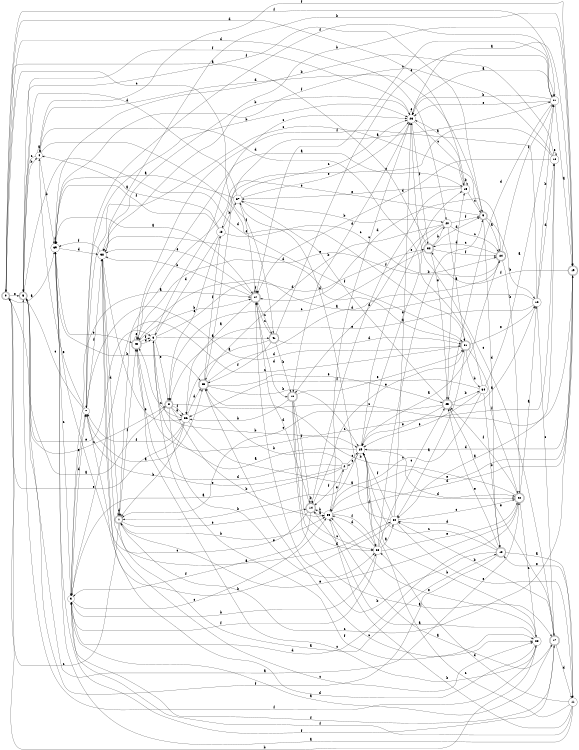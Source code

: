 digraph n34_7 {
__start0 [label="" shape="none"];

rankdir=LR;
size="8,5";

s0 [style="rounded,filled", color="black", fillcolor="white" shape="doublecircle", label="0"];
s1 [style="rounded,filled", color="black", fillcolor="white" shape="doublecircle", label="1"];
s2 [style="filled", color="black", fillcolor="white" shape="circle", label="2"];
s3 [style="filled", color="black", fillcolor="white" shape="circle", label="3"];
s4 [style="filled", color="black", fillcolor="white" shape="circle", label="4"];
s5 [style="rounded,filled", color="black", fillcolor="white" shape="doublecircle", label="5"];
s6 [style="filled", color="black", fillcolor="white" shape="circle", label="6"];
s7 [style="filled", color="black", fillcolor="white" shape="circle", label="7"];
s8 [style="rounded,filled", color="black", fillcolor="white" shape="doublecircle", label="8"];
s9 [style="rounded,filled", color="black", fillcolor="white" shape="doublecircle", label="9"];
s10 [style="rounded,filled", color="black", fillcolor="white" shape="doublecircle", label="10"];
s11 [style="filled", color="black", fillcolor="white" shape="circle", label="11"];
s12 [style="filled", color="black", fillcolor="white" shape="circle", label="12"];
s13 [style="filled", color="black", fillcolor="white" shape="circle", label="13"];
s14 [style="rounded,filled", color="black", fillcolor="white" shape="doublecircle", label="14"];
s15 [style="filled", color="black", fillcolor="white" shape="circle", label="15"];
s16 [style="filled", color="black", fillcolor="white" shape="circle", label="16"];
s17 [style="rounded,filled", color="black", fillcolor="white" shape="doublecircle", label="17"];
s18 [style="rounded,filled", color="black", fillcolor="white" shape="doublecircle", label="18"];
s19 [style="rounded,filled", color="black", fillcolor="white" shape="doublecircle", label="19"];
s20 [style="filled", color="black", fillcolor="white" shape="circle", label="20"];
s21 [style="filled", color="black", fillcolor="white" shape="circle", label="21"];
s22 [style="rounded,filled", color="black", fillcolor="white" shape="doublecircle", label="22"];
s23 [style="filled", color="black", fillcolor="white" shape="circle", label="23"];
s24 [style="rounded,filled", color="black", fillcolor="white" shape="doublecircle", label="24"];
s25 [style="rounded,filled", color="black", fillcolor="white" shape="doublecircle", label="25"];
s26 [style="filled", color="black", fillcolor="white" shape="circle", label="26"];
s27 [style="rounded,filled", color="black", fillcolor="white" shape="doublecircle", label="27"];
s28 [style="filled", color="black", fillcolor="white" shape="circle", label="28"];
s29 [style="filled", color="black", fillcolor="white" shape="circle", label="29"];
s30 [style="filled", color="black", fillcolor="white" shape="circle", label="30"];
s31 [style="rounded,filled", color="black", fillcolor="white" shape="doublecircle", label="31"];
s32 [style="rounded,filled", color="black", fillcolor="white" shape="doublecircle", label="32"];
s33 [style="filled", color="black", fillcolor="white" shape="circle", label="33"];
s34 [style="filled", color="black", fillcolor="white" shape="circle", label="34"];
s35 [style="rounded,filled", color="black", fillcolor="white" shape="doublecircle", label="35"];
s36 [style="filled", color="black", fillcolor="white" shape="circle", label="36"];
s37 [style="filled", color="black", fillcolor="white" shape="circle", label="37"];
s38 [style="filled", color="black", fillcolor="white" shape="circle", label="38"];
s39 [style="filled", color="black", fillcolor="white" shape="circle", label="39"];
s40 [style="rounded,filled", color="black", fillcolor="white" shape="doublecircle", label="40"];
s41 [style="rounded,filled", color="black", fillcolor="white" shape="doublecircle", label="41"];
s0 -> s39 [label="a"];
s0 -> s28 [label="b"];
s0 -> s41 [label="c"];
s0 -> s20 [label="d"];
s0 -> s5 [label="e"];
s0 -> s21 [label="f"];
s1 -> s18 [label="a"];
s1 -> s33 [label="b"];
s1 -> s0 [label="c"];
s1 -> s1 [label="d"];
s1 -> s14 [label="e"];
s1 -> s40 [label="f"];
s2 -> s3 [label="a"];
s2 -> s35 [label="b"];
s2 -> s29 [label="c"];
s2 -> s40 [label="d"];
s2 -> s7 [label="e"];
s2 -> s14 [label="f"];
s3 -> s27 [label="a"];
s3 -> s26 [label="b"];
s3 -> s33 [label="c"];
s3 -> s7 [label="d"];
s3 -> s7 [label="e"];
s3 -> s17 [label="f"];
s4 -> s4 [label="a"];
s4 -> s39 [label="b"];
s4 -> s5 [label="c"];
s4 -> s9 [label="d"];
s4 -> s31 [label="e"];
s4 -> s19 [label="f"];
s5 -> s22 [label="a"];
s5 -> s4 [label="b"];
s5 -> s8 [label="c"];
s5 -> s31 [label="d"];
s5 -> s6 [label="e"];
s5 -> s23 [label="f"];
s6 -> s41 [label="a"];
s6 -> s29 [label="b"];
s6 -> s23 [label="c"];
s6 -> s32 [label="d"];
s6 -> s8 [label="e"];
s6 -> s28 [label="f"];
s7 -> s35 [label="a"];
s7 -> s23 [label="b"];
s7 -> s5 [label="c"];
s7 -> s31 [label="d"];
s7 -> s4 [label="e"];
s7 -> s38 [label="f"];
s8 -> s0 [label="a"];
s8 -> s33 [label="b"];
s8 -> s19 [label="c"];
s8 -> s36 [label="d"];
s8 -> s26 [label="e"];
s8 -> s36 [label="f"];
s9 -> s24 [label="a"];
s9 -> s12 [label="b"];
s9 -> s7 [label="c"];
s9 -> s18 [label="d"];
s9 -> s1 [label="e"];
s9 -> s5 [label="f"];
s10 -> s17 [label="a"];
s10 -> s36 [label="b"];
s10 -> s26 [label="c"];
s10 -> s26 [label="d"];
s10 -> s31 [label="e"];
s10 -> s14 [label="f"];
s11 -> s39 [label="a"];
s11 -> s33 [label="b"];
s11 -> s29 [label="c"];
s11 -> s26 [label="d"];
s11 -> s18 [label="e"];
s11 -> s3 [label="f"];
s12 -> s40 [label="a"];
s12 -> s21 [label="b"];
s12 -> s17 [label="c"];
s12 -> s16 [label="d"];
s12 -> s8 [label="e"];
s12 -> s40 [label="f"];
s13 -> s4 [label="a"];
s13 -> s37 [label="b"];
s13 -> s24 [label="c"];
s13 -> s6 [label="d"];
s13 -> s8 [label="e"];
s13 -> s39 [label="f"];
s14 -> s33 [label="a"];
s14 -> s14 [label="b"];
s14 -> s39 [label="c"];
s14 -> s27 [label="d"];
s14 -> s31 [label="e"];
s14 -> s3 [label="f"];
s15 -> s23 [label="a"];
s15 -> s15 [label="b"];
s15 -> s9 [label="c"];
s15 -> s0 [label="d"];
s15 -> s37 [label="e"];
s15 -> s14 [label="f"];
s16 -> s30 [label="a"];
s16 -> s39 [label="b"];
s16 -> s13 [label="c"];
s16 -> s27 [label="d"];
s16 -> s16 [label="e"];
s16 -> s39 [label="f"];
s17 -> s3 [label="a"];
s17 -> s30 [label="b"];
s17 -> s23 [label="c"];
s17 -> s11 [label="d"];
s17 -> s25 [label="e"];
s17 -> s39 [label="f"];
s18 -> s11 [label="a"];
s18 -> s27 [label="b"];
s18 -> s29 [label="c"];
s18 -> s30 [label="d"];
s18 -> s25 [label="e"];
s18 -> s5 [label="f"];
s19 -> s23 [label="a"];
s19 -> s38 [label="b"];
s19 -> s1 [label="c"];
s19 -> s29 [label="d"];
s19 -> s33 [label="e"];
s19 -> s32 [label="f"];
s20 -> s31 [label="a"];
s20 -> s35 [label="b"];
s20 -> s24 [label="c"];
s20 -> s10 [label="d"];
s20 -> s29 [label="e"];
s20 -> s9 [label="f"];
s21 -> s19 [label="a"];
s21 -> s23 [label="b"];
s21 -> s27 [label="c"];
s21 -> s25 [label="d"];
s21 -> s23 [label="e"];
s21 -> s7 [label="f"];
s22 -> s12 [label="a"];
s22 -> s35 [label="b"];
s22 -> s28 [label="c"];
s22 -> s3 [label="d"];
s22 -> s1 [label="e"];
s22 -> s25 [label="f"];
s23 -> s21 [label="a"];
s23 -> s38 [label="b"];
s23 -> s15 [label="c"];
s23 -> s10 [label="d"];
s23 -> s23 [label="e"];
s23 -> s32 [label="f"];
s24 -> s29 [label="a"];
s24 -> s22 [label="b"];
s24 -> s32 [label="c"];
s24 -> s27 [label="d"];
s24 -> s40 [label="e"];
s24 -> s21 [label="f"];
s25 -> s12 [label="a"];
s25 -> s34 [label="b"];
s25 -> s1 [label="c"];
s25 -> s15 [label="d"];
s25 -> s29 [label="e"];
s25 -> s37 [label="f"];
s26 -> s30 [label="a"];
s26 -> s9 [label="b"];
s26 -> s25 [label="c"];
s26 -> s33 [label="d"];
s26 -> s22 [label="e"];
s26 -> s3 [label="f"];
s27 -> s36 [label="a"];
s27 -> s38 [label="b"];
s27 -> s41 [label="c"];
s27 -> s10 [label="d"];
s27 -> s38 [label="e"];
s27 -> s27 [label="f"];
s28 -> s14 [label="a"];
s28 -> s29 [label="b"];
s28 -> s40 [label="c"];
s28 -> s38 [label="d"];
s28 -> s33 [label="e"];
s28 -> s5 [label="f"];
s29 -> s6 [label="a"];
s29 -> s1 [label="b"];
s29 -> s2 [label="c"];
s29 -> s22 [label="d"];
s29 -> s15 [label="e"];
s29 -> s26 [label="f"];
s30 -> s23 [label="a"];
s30 -> s7 [label="b"];
s30 -> s22 [label="c"];
s30 -> s37 [label="d"];
s30 -> s11 [label="e"];
s30 -> s29 [label="f"];
s31 -> s30 [label="a"];
s31 -> s34 [label="b"];
s31 -> s3 [label="c"];
s31 -> s38 [label="d"];
s31 -> s12 [label="e"];
s31 -> s22 [label="f"];
s32 -> s0 [label="a"];
s32 -> s20 [label="b"];
s32 -> s8 [label="c"];
s32 -> s9 [label="d"];
s32 -> s25 [label="e"];
s32 -> s24 [label="f"];
s33 -> s17 [label="a"];
s33 -> s14 [label="b"];
s33 -> s23 [label="c"];
s33 -> s19 [label="d"];
s33 -> s2 [label="e"];
s33 -> s26 [label="f"];
s34 -> s21 [label="a"];
s34 -> s18 [label="b"];
s34 -> s33 [label="c"];
s34 -> s4 [label="d"];
s34 -> s29 [label="e"];
s34 -> s36 [label="f"];
s35 -> s21 [label="a"];
s35 -> s29 [label="b"];
s35 -> s28 [label="c"];
s35 -> s24 [label="d"];
s35 -> s25 [label="e"];
s35 -> s13 [label="f"];
s36 -> s22 [label="a"];
s36 -> s1 [label="b"];
s36 -> s40 [label="c"];
s36 -> s35 [label="d"];
s36 -> s0 [label="e"];
s36 -> s7 [label="f"];
s37 -> s39 [label="a"];
s37 -> s20 [label="b"];
s37 -> s23 [label="c"];
s37 -> s5 [label="d"];
s37 -> s23 [label="e"];
s37 -> s27 [label="f"];
s38 -> s30 [label="a"];
s38 -> s19 [label="b"];
s38 -> s28 [label="c"];
s38 -> s1 [label="d"];
s38 -> s36 [label="e"];
s38 -> s39 [label="f"];
s39 -> s27 [label="a"];
s39 -> s35 [label="b"];
s39 -> s3 [label="c"];
s39 -> s38 [label="d"];
s39 -> s40 [label="e"];
s39 -> s39 [label="f"];
s40 -> s15 [label="a"];
s40 -> s27 [label="b"];
s40 -> s16 [label="c"];
s40 -> s6 [label="d"];
s40 -> s40 [label="e"];
s40 -> s6 [label="f"];
s41 -> s36 [label="a"];
s41 -> s10 [label="b"];
s41 -> s27 [label="c"];
s41 -> s31 [label="d"];
s41 -> s21 [label="e"];
s41 -> s35 [label="f"];

}